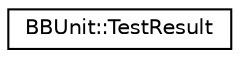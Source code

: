 digraph "Graphical Class Hierarchy"
{
 // LATEX_PDF_SIZE
  edge [fontname="Helvetica",fontsize="10",labelfontname="Helvetica",labelfontsize="10"];
  node [fontname="Helvetica",fontsize="10",shape=record];
  rankdir="LR";
  Node0 [label="BBUnit::TestResult",height=0.2,width=0.4,color="black", fillcolor="white", style="filled",URL="$structBBUnit_1_1TestResult.html",tooltip=" "];
}

